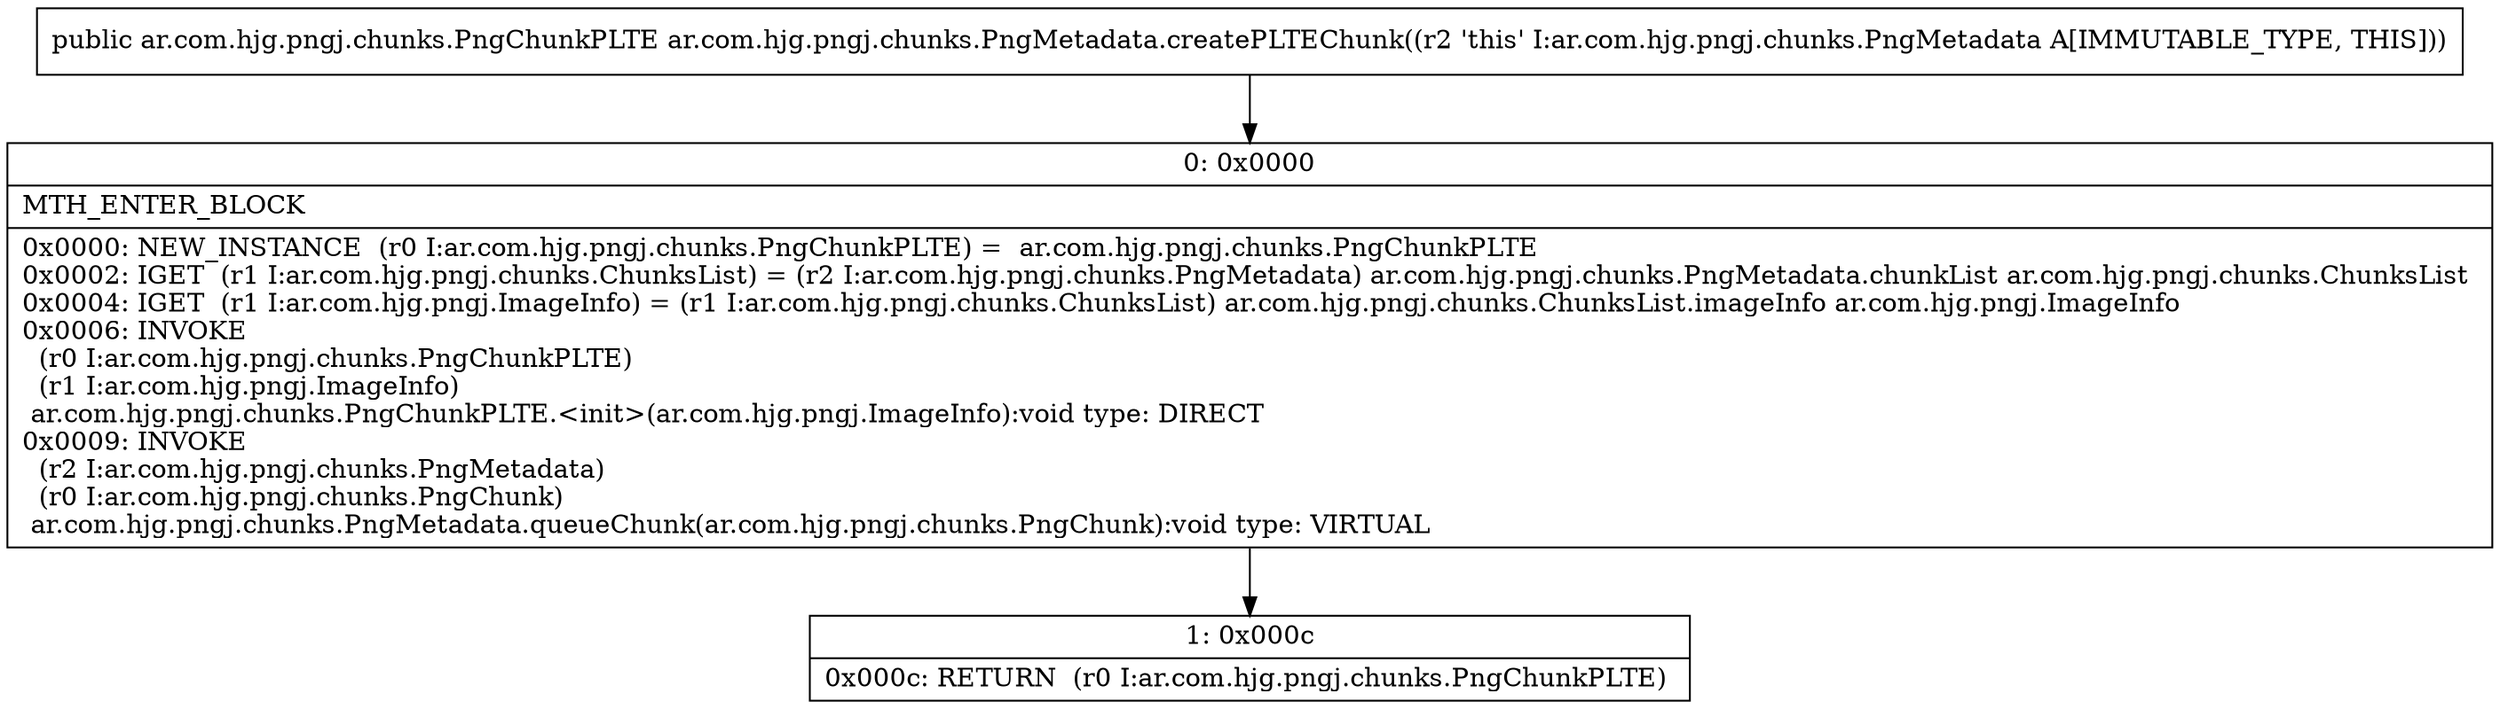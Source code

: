 digraph "CFG forar.com.hjg.pngj.chunks.PngMetadata.createPLTEChunk()Lar\/com\/hjg\/pngj\/chunks\/PngChunkPLTE;" {
Node_0 [shape=record,label="{0\:\ 0x0000|MTH_ENTER_BLOCK\l|0x0000: NEW_INSTANCE  (r0 I:ar.com.hjg.pngj.chunks.PngChunkPLTE) =  ar.com.hjg.pngj.chunks.PngChunkPLTE \l0x0002: IGET  (r1 I:ar.com.hjg.pngj.chunks.ChunksList) = (r2 I:ar.com.hjg.pngj.chunks.PngMetadata) ar.com.hjg.pngj.chunks.PngMetadata.chunkList ar.com.hjg.pngj.chunks.ChunksList \l0x0004: IGET  (r1 I:ar.com.hjg.pngj.ImageInfo) = (r1 I:ar.com.hjg.pngj.chunks.ChunksList) ar.com.hjg.pngj.chunks.ChunksList.imageInfo ar.com.hjg.pngj.ImageInfo \l0x0006: INVOKE  \l  (r0 I:ar.com.hjg.pngj.chunks.PngChunkPLTE)\l  (r1 I:ar.com.hjg.pngj.ImageInfo)\l ar.com.hjg.pngj.chunks.PngChunkPLTE.\<init\>(ar.com.hjg.pngj.ImageInfo):void type: DIRECT \l0x0009: INVOKE  \l  (r2 I:ar.com.hjg.pngj.chunks.PngMetadata)\l  (r0 I:ar.com.hjg.pngj.chunks.PngChunk)\l ar.com.hjg.pngj.chunks.PngMetadata.queueChunk(ar.com.hjg.pngj.chunks.PngChunk):void type: VIRTUAL \l}"];
Node_1 [shape=record,label="{1\:\ 0x000c|0x000c: RETURN  (r0 I:ar.com.hjg.pngj.chunks.PngChunkPLTE) \l}"];
MethodNode[shape=record,label="{public ar.com.hjg.pngj.chunks.PngChunkPLTE ar.com.hjg.pngj.chunks.PngMetadata.createPLTEChunk((r2 'this' I:ar.com.hjg.pngj.chunks.PngMetadata A[IMMUTABLE_TYPE, THIS])) }"];
MethodNode -> Node_0;
Node_0 -> Node_1;
}

